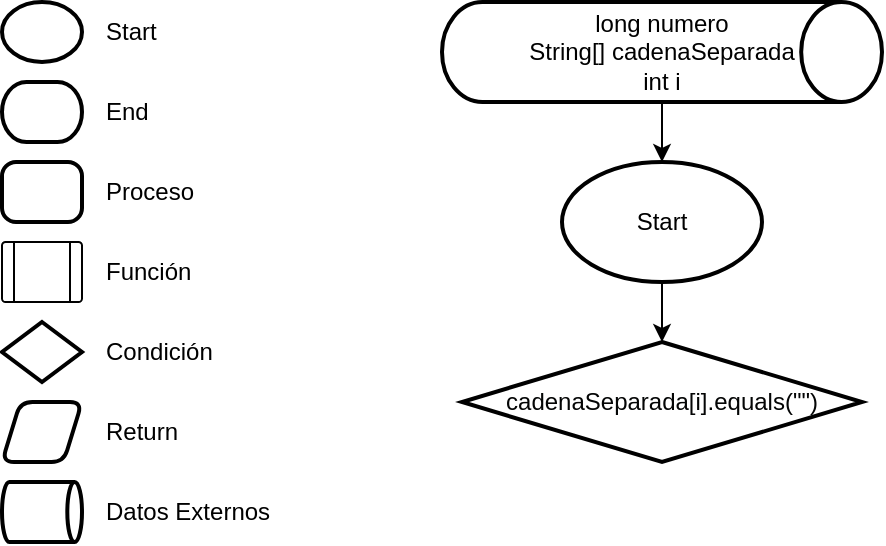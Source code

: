<mxfile version="15.8.7" type="github">
  <diagram id="sReNQLWFdrzrZtG-_e8M" name="Page-1">
    <mxGraphModel dx="1454" dy="356" grid="1" gridSize="10" guides="1" tooltips="1" connect="1" arrows="1" fold="1" page="1" pageScale="1" pageWidth="827" pageHeight="1169" math="0" shadow="0">
      <root>
        <mxCell id="0" />
        <mxCell id="1" parent="0" />
        <mxCell id="wSfgTg5XFk05Jr9hRScs-1" value="" style="strokeWidth=2;html=1;shape=mxgraph.flowchart.start_1;whiteSpace=wrap;fillColor=default;align=center;" vertex="1" parent="1">
          <mxGeometry x="-190" y="50" width="40" height="30" as="geometry" />
        </mxCell>
        <mxCell id="wSfgTg5XFk05Jr9hRScs-2" value="" style="strokeWidth=2;html=1;shape=mxgraph.flowchart.terminator;whiteSpace=wrap;fillColor=default;align=center;" vertex="1" parent="1">
          <mxGeometry x="-190" y="90" width="40" height="30" as="geometry" />
        </mxCell>
        <mxCell id="wSfgTg5XFk05Jr9hRScs-3" value="" style="rounded=1;whiteSpace=wrap;html=1;absoluteArcSize=1;arcSize=14;strokeWidth=2;fillColor=default;align=center;" vertex="1" parent="1">
          <mxGeometry x="-190" y="130" width="40" height="30" as="geometry" />
        </mxCell>
        <mxCell id="wSfgTg5XFk05Jr9hRScs-4" value="" style="verticalLabelPosition=bottom;verticalAlign=top;html=1;shape=process;whiteSpace=wrap;rounded=1;size=0.14;arcSize=6;fillColor=default;" vertex="1" parent="1">
          <mxGeometry x="-190" y="170" width="40" height="30" as="geometry" />
        </mxCell>
        <mxCell id="wSfgTg5XFk05Jr9hRScs-5" value="&lt;div align=&quot;left&quot;&gt;Start&lt;/div&gt;" style="text;html=1;align=left;verticalAlign=middle;resizable=0;points=[];autosize=1;strokeColor=none;fillColor=none;" vertex="1" parent="1">
          <mxGeometry x="-140" y="55" width="40" height="20" as="geometry" />
        </mxCell>
        <mxCell id="wSfgTg5XFk05Jr9hRScs-6" value="&lt;div align=&quot;left&quot;&gt;End&lt;/div&gt;" style="text;html=1;align=left;verticalAlign=middle;resizable=0;points=[];autosize=1;strokeColor=none;fillColor=none;" vertex="1" parent="1">
          <mxGeometry x="-140" y="95" width="40" height="20" as="geometry" />
        </mxCell>
        <mxCell id="wSfgTg5XFk05Jr9hRScs-7" value="&lt;div align=&quot;left&quot;&gt;Proceso&lt;/div&gt;" style="text;html=1;align=left;verticalAlign=middle;resizable=0;points=[];autosize=1;strokeColor=none;fillColor=none;" vertex="1" parent="1">
          <mxGeometry x="-140" y="135" width="60" height="20" as="geometry" />
        </mxCell>
        <mxCell id="wSfgTg5XFk05Jr9hRScs-8" value="Función" style="text;html=1;align=left;verticalAlign=middle;resizable=0;points=[];autosize=1;strokeColor=none;fillColor=none;" vertex="1" parent="1">
          <mxGeometry x="-140" y="175" width="60" height="20" as="geometry" />
        </mxCell>
        <mxCell id="wSfgTg5XFk05Jr9hRScs-9" value="" style="strokeWidth=2;html=1;shape=mxgraph.flowchart.decision;whiteSpace=wrap;fillColor=default;align=left;" vertex="1" parent="1">
          <mxGeometry x="-190" y="210" width="40" height="30" as="geometry" />
        </mxCell>
        <mxCell id="wSfgTg5XFk05Jr9hRScs-10" value="Condición" style="text;html=1;align=left;verticalAlign=middle;resizable=0;points=[];autosize=1;strokeColor=none;fillColor=none;" vertex="1" parent="1">
          <mxGeometry x="-140" y="215" width="70" height="20" as="geometry" />
        </mxCell>
        <mxCell id="wSfgTg5XFk05Jr9hRScs-11" value="" style="shape=parallelogram;html=1;strokeWidth=2;perimeter=parallelogramPerimeter;whiteSpace=wrap;rounded=1;arcSize=12;size=0.23;fillColor=default;align=center;" vertex="1" parent="1">
          <mxGeometry x="-190" y="250" width="40" height="30" as="geometry" />
        </mxCell>
        <mxCell id="wSfgTg5XFk05Jr9hRScs-12" value="Return" style="text;html=1;align=left;verticalAlign=middle;resizable=0;points=[];autosize=1;strokeColor=none;fillColor=none;" vertex="1" parent="1">
          <mxGeometry x="-140" y="255" width="50" height="20" as="geometry" />
        </mxCell>
        <mxCell id="wSfgTg5XFk05Jr9hRScs-19" style="edgeStyle=orthogonalEdgeStyle;rounded=0;orthogonalLoop=1;jettySize=auto;html=1;exitX=0.5;exitY=1;exitDx=0;exitDy=0;exitPerimeter=0;entryX=0.5;entryY=0;entryDx=0;entryDy=0;entryPerimeter=0;fontFamily=Helvetica;fontColor=#040505;endArrow=classic;endFill=1;" edge="1" parent="1" source="wSfgTg5XFk05Jr9hRScs-13" target="wSfgTg5XFk05Jr9hRScs-18">
          <mxGeometry relative="1" as="geometry" />
        </mxCell>
        <mxCell id="wSfgTg5XFk05Jr9hRScs-13" value="Start" style="strokeWidth=2;html=1;shape=mxgraph.flowchart.start_1;whiteSpace=wrap;fillColor=default;align=center;" vertex="1" parent="1">
          <mxGeometry x="90" y="130" width="100" height="60" as="geometry" />
        </mxCell>
        <mxCell id="wSfgTg5XFk05Jr9hRScs-14" value="" style="strokeWidth=2;html=1;shape=mxgraph.flowchart.direct_data;whiteSpace=wrap;" vertex="1" parent="1">
          <mxGeometry x="-190" y="290" width="40" height="30" as="geometry" />
        </mxCell>
        <mxCell id="wSfgTg5XFk05Jr9hRScs-15" value="Datos Externos" style="text;html=1;align=left;verticalAlign=middle;resizable=0;points=[];autosize=1;strokeColor=none;fillColor=none;" vertex="1" parent="1">
          <mxGeometry x="-140" y="295" width="100" height="20" as="geometry" />
        </mxCell>
        <mxCell id="wSfgTg5XFk05Jr9hRScs-16" style="edgeStyle=orthogonalEdgeStyle;rounded=0;orthogonalLoop=1;jettySize=auto;html=1;exitX=0.5;exitY=1;exitDx=0;exitDy=0;exitPerimeter=0;entryX=0.5;entryY=0;entryDx=0;entryDy=0;entryPerimeter=0;" edge="1" parent="1" source="wSfgTg5XFk05Jr9hRScs-17" target="wSfgTg5XFk05Jr9hRScs-13">
          <mxGeometry relative="1" as="geometry" />
        </mxCell>
        <mxCell id="wSfgTg5XFk05Jr9hRScs-17" value="&lt;div&gt;long numero&lt;/div&gt;&lt;div&gt;String[] cadenaSeparada&lt;/div&gt;&lt;div&gt;int i&lt;br&gt;&lt;/div&gt;" style="strokeWidth=2;html=1;shape=mxgraph.flowchart.direct_data;whiteSpace=wrap;" vertex="1" parent="1">
          <mxGeometry x="30" y="50" width="220" height="50" as="geometry" />
        </mxCell>
        <mxCell id="wSfgTg5XFk05Jr9hRScs-18" value="cadenaSeparada[i].equals(&quot;&quot;)" style="strokeWidth=2;html=1;shape=mxgraph.flowchart.decision;whiteSpace=wrap;labelBackgroundColor=none;fontFamily=Helvetica;fontColor=#040505;" vertex="1" parent="1">
          <mxGeometry x="40" y="220" width="200" height="60" as="geometry" />
        </mxCell>
      </root>
    </mxGraphModel>
  </diagram>
</mxfile>
